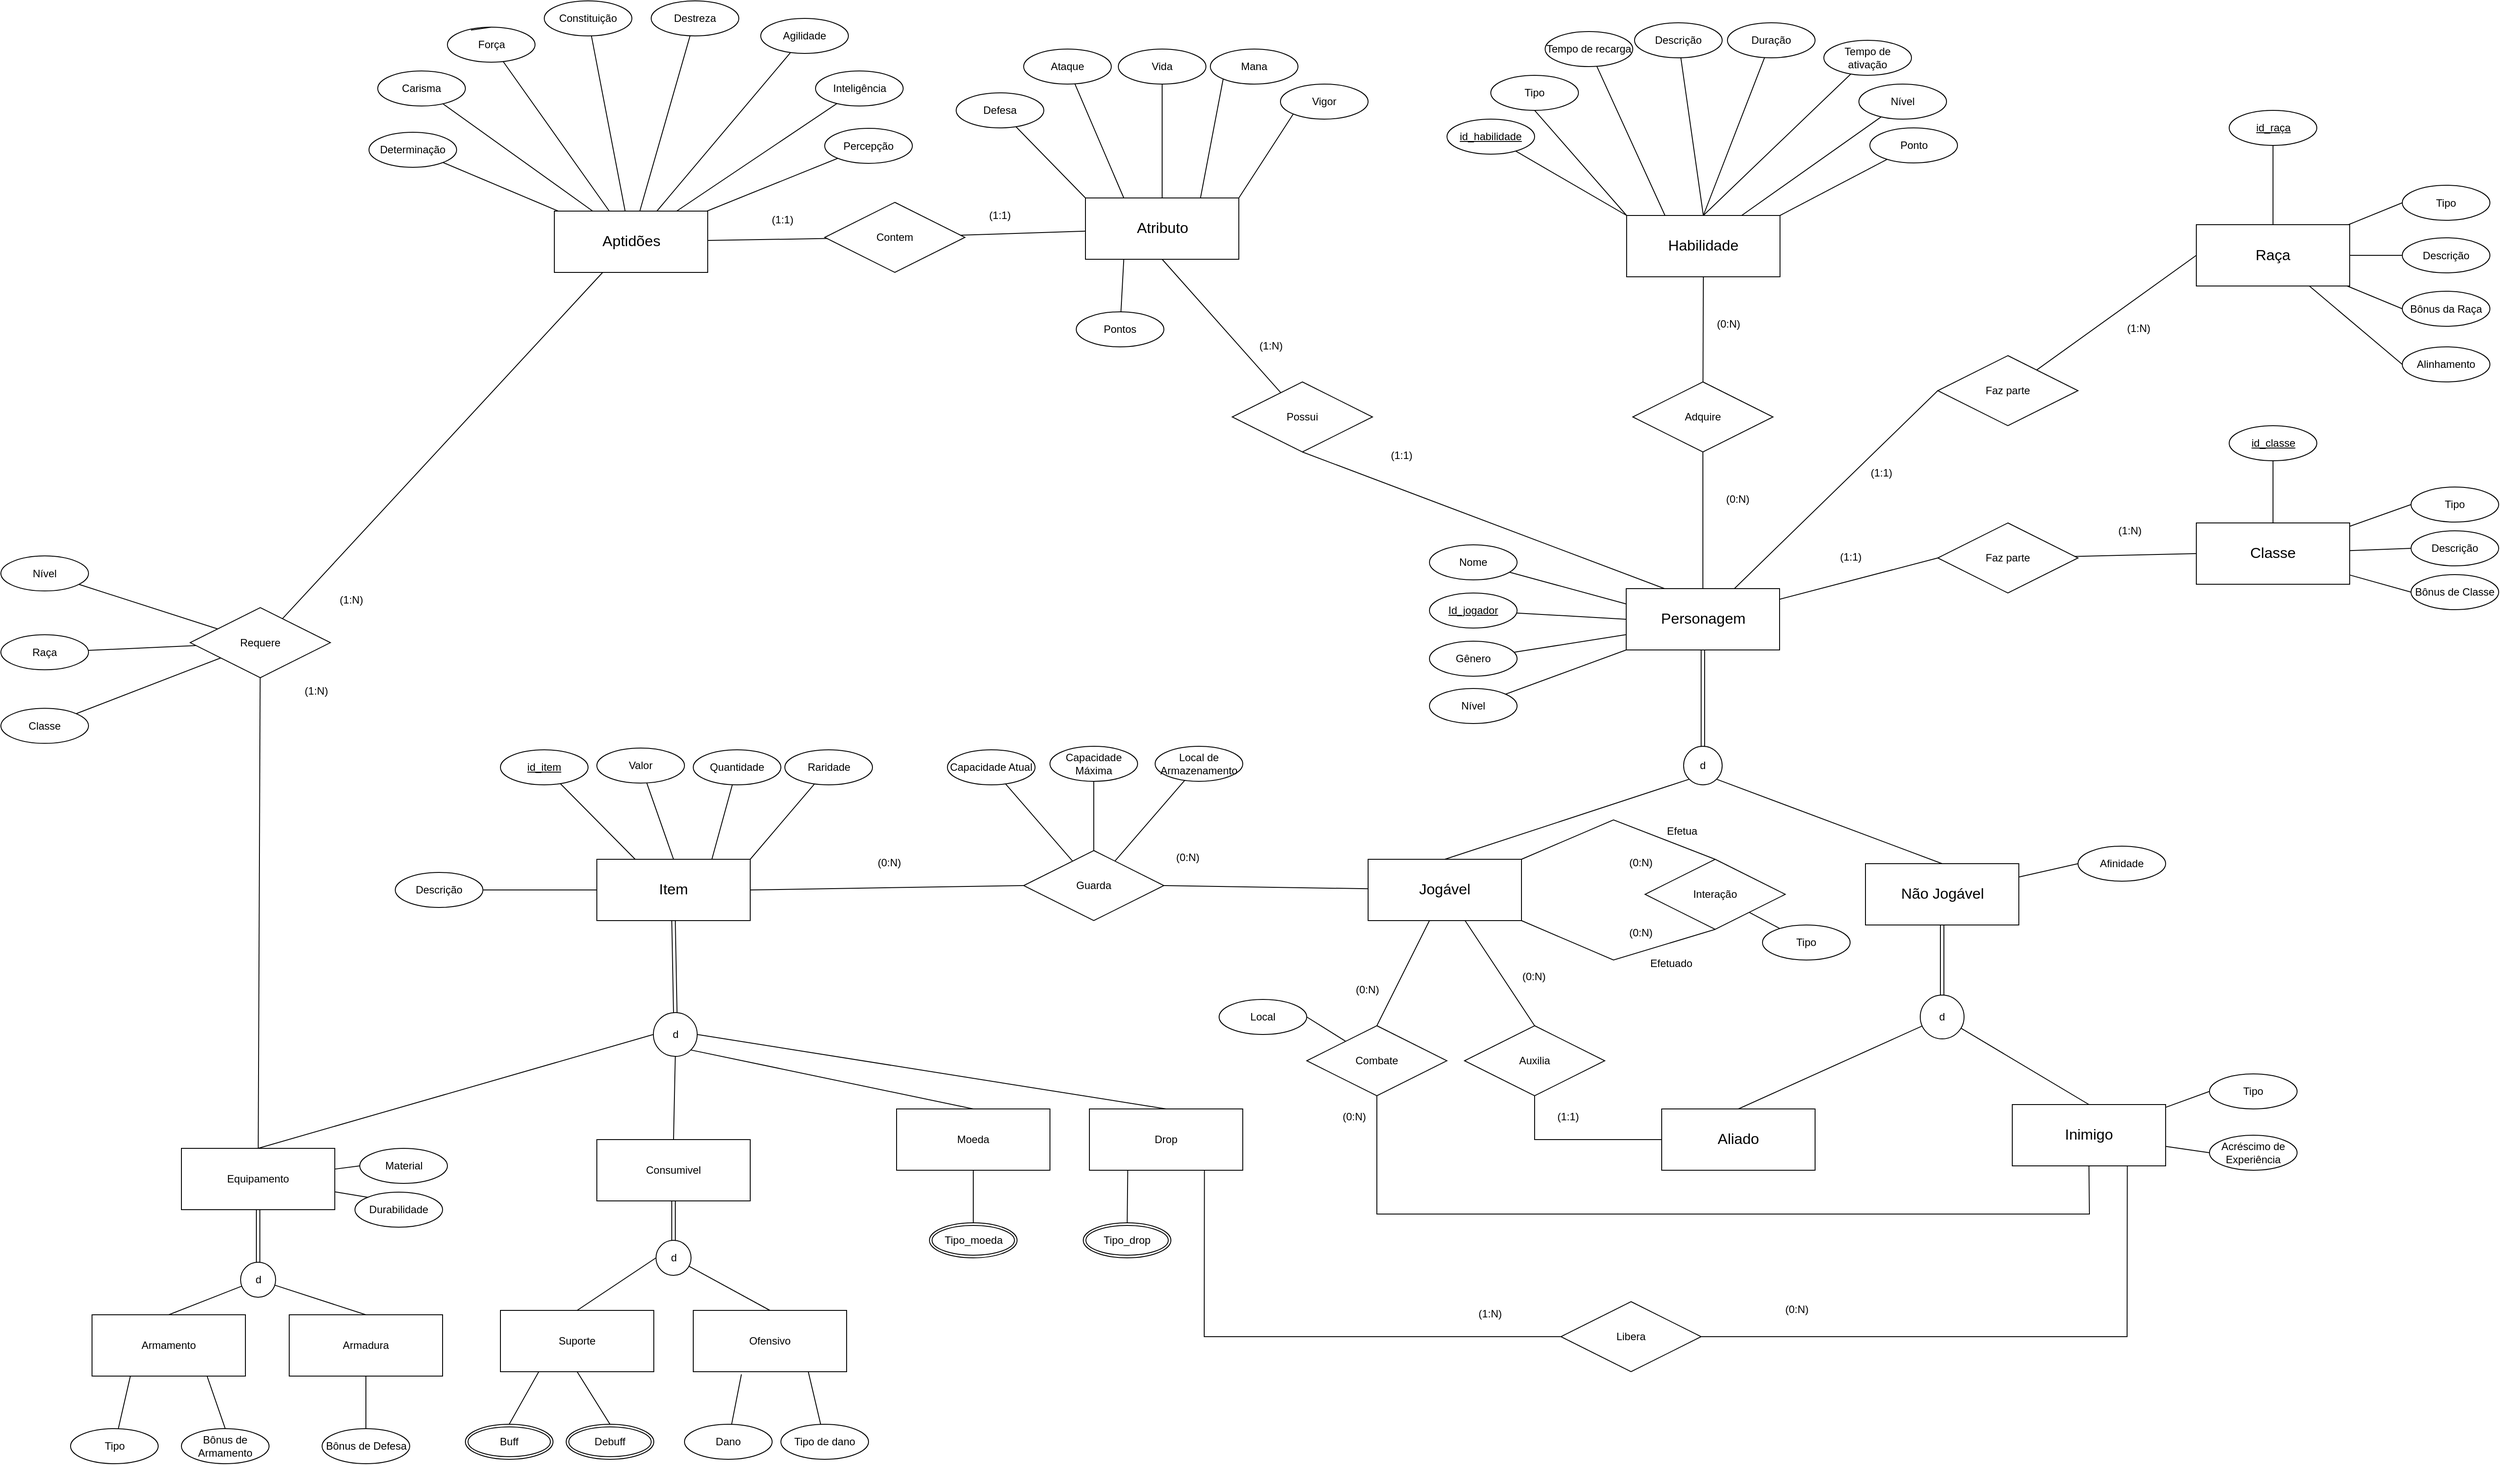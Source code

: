 <mxfile version="14.5.7" type="google"><diagram id="tmsXc1VsLftQK-S9QspB" name="Page-1"><mxGraphModel dx="4883" dy="2707" grid="1" gridSize="10" guides="1" tooltips="1" connect="1" arrows="1" fold="1" page="1" pageScale="1" pageWidth="850" pageHeight="1100" background="none" math="0" shadow="0"><root><mxCell id="0"/><mxCell id="1" parent="0"/><mxCell id="UfMLqXG449x0Nd_zkVN_-4" style="rounded=0;orthogonalLoop=1;jettySize=auto;html=1;entryX=0.5;entryY=0;entryDx=0;entryDy=0;exitX=1;exitY=1;exitDx=0;exitDy=0;endArrow=none;endFill=0;" parent="1" source="UfMLqXG449x0Nd_zkVN_-6" target="UfMLqXG449x0Nd_zkVN_-3" edge="1"><mxGeometry relative="1" as="geometry"/></mxCell><mxCell id="UfMLqXG449x0Nd_zkVN_-5" style="edgeStyle=none;rounded=0;orthogonalLoop=1;jettySize=auto;html=1;entryX=0.5;entryY=0;entryDx=0;entryDy=0;endArrow=none;endFill=0;exitX=0;exitY=1;exitDx=0;exitDy=0;" parent="1" source="UfMLqXG449x0Nd_zkVN_-6" target="UfMLqXG449x0Nd_zkVN_-2" edge="1"><mxGeometry relative="1" as="geometry"/></mxCell><mxCell id="UfMLqXG449x0Nd_zkVN_-10" style="edgeStyle=none;rounded=0;orthogonalLoop=1;jettySize=auto;html=1;entryX=0.5;entryY=1;entryDx=0;entryDy=0;endArrow=none;endFill=0;exitX=0.5;exitY=0;exitDx=0;exitDy=0;" parent="1" source="UfMLqXG449x0Nd_zkVN_-1" target="UfMLqXG449x0Nd_zkVN_-8" edge="1"><mxGeometry relative="1" as="geometry"/></mxCell><mxCell id="UfMLqXG449x0Nd_zkVN_-135" style="edgeStyle=none;rounded=0;orthogonalLoop=1;jettySize=auto;html=1;entryX=0;entryY=0.5;entryDx=0;entryDy=0;endArrow=none;endFill=0;" parent="1" source="UfMLqXG449x0Nd_zkVN_-1" target="UfMLqXG449x0Nd_zkVN_-134" edge="1"><mxGeometry relative="1" as="geometry"/></mxCell><mxCell id="UfMLqXG449x0Nd_zkVN_-152" style="edgeStyle=none;rounded=0;orthogonalLoop=1;jettySize=auto;html=1;entryX=0;entryY=0.5;entryDx=0;entryDy=0;endArrow=none;endFill=0;" parent="1" source="UfMLqXG449x0Nd_zkVN_-1" target="UfMLqXG449x0Nd_zkVN_-151" edge="1"><mxGeometry relative="1" as="geometry"/></mxCell><mxCell id="UfMLqXG449x0Nd_zkVN_-1" value="&lt;font style=&quot;font-size: 17px&quot;&gt;Personagem&lt;/font&gt;" style="whiteSpace=wrap;html=1;align=center;" parent="1" vertex="1"><mxGeometry x="1264.5" y="-189" width="175" height="70" as="geometry"/></mxCell><mxCell id="-CK3nTckYs2CJpSgTwMg-112" style="edgeStyle=none;rounded=0;orthogonalLoop=1;jettySize=auto;html=1;entryX=0;entryY=0.5;entryDx=0;entryDy=0;endArrow=none;endFill=0;" parent="1" source="UfMLqXG449x0Nd_zkVN_-3" target="-CK3nTckYs2CJpSgTwMg-111" edge="1"><mxGeometry relative="1" as="geometry"/></mxCell><mxCell id="UfMLqXG449x0Nd_zkVN_-3" value="&lt;font style=&quot;font-size: 17px&quot;&gt;Não Jogável&lt;/font&gt;" style="whiteSpace=wrap;html=1;align=center;" parent="1" vertex="1"><mxGeometry x="1537.5" y="125" width="175" height="70" as="geometry"/></mxCell><mxCell id="UfMLqXG449x0Nd_zkVN_-7" style="edgeStyle=none;rounded=0;orthogonalLoop=1;jettySize=auto;html=1;entryX=0.5;entryY=1;entryDx=0;entryDy=0;endArrow=none;endFill=0;shape=link;" parent="1" source="UfMLqXG449x0Nd_zkVN_-6" target="UfMLqXG449x0Nd_zkVN_-1" edge="1"><mxGeometry relative="1" as="geometry"/></mxCell><mxCell id="UfMLqXG449x0Nd_zkVN_-6" value="d" style="ellipse;whiteSpace=wrap;html=1;align=center;" parent="1" vertex="1"><mxGeometry x="1330" y="-9" width="44" height="44" as="geometry"/></mxCell><mxCell id="UfMLqXG449x0Nd_zkVN_-11" style="edgeStyle=none;rounded=0;orthogonalLoop=1;jettySize=auto;html=1;entryX=0.5;entryY=1;entryDx=0;entryDy=0;endArrow=none;endFill=0;" parent="1" source="UfMLqXG449x0Nd_zkVN_-8" target="UfMLqXG449x0Nd_zkVN_-9" edge="1"><mxGeometry relative="1" as="geometry"/></mxCell><mxCell id="UfMLqXG449x0Nd_zkVN_-8" value="Adquire" style="shape=rhombus;perimeter=rhombusPerimeter;whiteSpace=wrap;html=1;align=center;" parent="1" vertex="1"><mxGeometry x="1272" y="-425" width="160" height="80" as="geometry"/></mxCell><mxCell id="UfMLqXG449x0Nd_zkVN_-9" value="&lt;font style=&quot;font-size: 17px&quot;&gt;Habilidade&lt;/font&gt;" style="whiteSpace=wrap;html=1;align=center;" parent="1" vertex="1"><mxGeometry x="1265" y="-615" width="175" height="70" as="geometry"/></mxCell><mxCell id="UfMLqXG449x0Nd_zkVN_-12" style="edgeStyle=none;rounded=0;orthogonalLoop=1;jettySize=auto;html=1;entryX=0.5;entryY=1;entryDx=0;entryDy=0;endArrow=none;endFill=0;exitX=0.25;exitY=0;exitDx=0;exitDy=0;" parent="1" source="UfMLqXG449x0Nd_zkVN_-1" target="UfMLqXG449x0Nd_zkVN_-14" edge="1"><mxGeometry relative="1" as="geometry"><mxPoint x="870.003" y="-255" as="sourcePoint"/></mxGeometry></mxCell><mxCell id="UfMLqXG449x0Nd_zkVN_-13" style="edgeStyle=none;rounded=0;orthogonalLoop=1;jettySize=auto;html=1;entryX=0.5;entryY=1;entryDx=0;entryDy=0;endArrow=none;endFill=0;" parent="1" source="UfMLqXG449x0Nd_zkVN_-14" target="UfMLqXG449x0Nd_zkVN_-15" edge="1"><mxGeometry relative="1" as="geometry"/></mxCell><mxCell id="UfMLqXG449x0Nd_zkVN_-14" value="Possui" style="shape=rhombus;perimeter=rhombusPerimeter;whiteSpace=wrap;html=1;align=center;" parent="1" vertex="1"><mxGeometry x="815" y="-425" width="160" height="80" as="geometry"/></mxCell><mxCell id="UfMLqXG449x0Nd_zkVN_-201" style="edgeStyle=none;rounded=0;orthogonalLoop=1;jettySize=auto;html=1;entryX=0.5;entryY=1;entryDx=0;entryDy=0;endArrow=none;endFill=0;" parent="1" source="UfMLqXG449x0Nd_zkVN_-15" target="UfMLqXG449x0Nd_zkVN_-198" edge="1"><mxGeometry relative="1" as="geometry"/></mxCell><mxCell id="UfMLqXG449x0Nd_zkVN_-202" style="edgeStyle=none;rounded=0;orthogonalLoop=1;jettySize=auto;html=1;entryX=0;entryY=1;entryDx=0;entryDy=0;endArrow=none;endFill=0;exitX=0.75;exitY=0;exitDx=0;exitDy=0;" parent="1" source="UfMLqXG449x0Nd_zkVN_-15" target="UfMLqXG449x0Nd_zkVN_-199" edge="1"><mxGeometry relative="1" as="geometry"/></mxCell><mxCell id="UfMLqXG449x0Nd_zkVN_-203" style="edgeStyle=none;rounded=0;orthogonalLoop=1;jettySize=auto;html=1;entryX=0;entryY=1;entryDx=0;entryDy=0;endArrow=none;endFill=0;exitX=1;exitY=0;exitDx=0;exitDy=0;" parent="1" source="UfMLqXG449x0Nd_zkVN_-15" target="UfMLqXG449x0Nd_zkVN_-200" edge="1"><mxGeometry relative="1" as="geometry"/></mxCell><mxCell id="UfMLqXG449x0Nd_zkVN_-15" value="&lt;font style=&quot;font-size: 17px&quot;&gt;Atributo&lt;/font&gt;" style="whiteSpace=wrap;html=1;align=center;" parent="1" vertex="1"><mxGeometry x="647.5" y="-635" width="175" height="70" as="geometry"/></mxCell><mxCell id="UfMLqXG449x0Nd_zkVN_-16" style="edgeStyle=none;rounded=0;orthogonalLoop=1;jettySize=auto;html=1;entryX=1;entryY=0.5;entryDx=0;entryDy=0;endArrow=none;endFill=0;" parent="1" source="UfMLqXG449x0Nd_zkVN_-2" target="UfMLqXG449x0Nd_zkVN_-18" edge="1"><mxGeometry relative="1" as="geometry"><mxPoint x="1095" y="160" as="sourcePoint"/></mxGeometry></mxCell><mxCell id="UfMLqXG449x0Nd_zkVN_-17" style="edgeStyle=none;rounded=0;orthogonalLoop=1;jettySize=auto;html=1;entryX=1;entryY=0.5;entryDx=0;entryDy=0;endArrow=none;endFill=0;exitX=0;exitY=0.5;exitDx=0;exitDy=0;" parent="1" source="UfMLqXG449x0Nd_zkVN_-18" target="UfMLqXG449x0Nd_zkVN_-19" edge="1"><mxGeometry relative="1" as="geometry"><mxPoint x="732" y="145" as="sourcePoint"/></mxGeometry></mxCell><mxCell id="-CK3nTckYs2CJpSgTwMg-92" style="edgeStyle=none;rounded=0;orthogonalLoop=1;jettySize=auto;html=1;entryX=0.5;entryY=1;entryDx=0;entryDy=0;endArrow=none;endFill=0;" parent="1" source="UfMLqXG449x0Nd_zkVN_-18" target="-CK3nTckYs2CJpSgTwMg-91" edge="1"><mxGeometry relative="1" as="geometry"/></mxCell><mxCell id="UfMLqXG449x0Nd_zkVN_-18" value="Guarda" style="shape=rhombus;perimeter=rhombusPerimeter;whiteSpace=wrap;html=1;align=center;" parent="1" vertex="1"><mxGeometry x="577" y="110" width="160" height="80" as="geometry"/></mxCell><mxCell id="UfMLqXG449x0Nd_zkVN_-68" style="edgeStyle=none;shape=link;rounded=0;orthogonalLoop=1;jettySize=auto;html=1;entryX=0.5;entryY=0;entryDx=0;entryDy=0;endArrow=none;endFill=0;exitX=0.5;exitY=1;exitDx=0;exitDy=0;" parent="1" source="UfMLqXG449x0Nd_zkVN_-19" target="UfMLqXG449x0Nd_zkVN_-65" edge="1"><mxGeometry relative="1" as="geometry"><mxPoint x="210" y="215" as="sourcePoint"/></mxGeometry></mxCell><mxCell id="UfMLqXG449x0Nd_zkVN_-19" value="&lt;font style=&quot;font-size: 17px&quot;&gt;Item&lt;/font&gt;" style="whiteSpace=wrap;html=1;align=center;" parent="1" vertex="1"><mxGeometry x="90.0" y="120" width="175" height="70" as="geometry"/></mxCell><mxCell id="UfMLqXG449x0Nd_zkVN_-95" style="edgeStyle=none;rounded=0;orthogonalLoop=1;jettySize=auto;html=1;entryX=0;entryY=0.5;entryDx=0;entryDy=0;endArrow=none;endFill=0;" parent="1" source="UfMLqXG449x0Nd_zkVN_-20" target="-CK3nTckYs2CJpSgTwMg-181" edge="1"><mxGeometry relative="1" as="geometry"><mxPoint x="1930" y="380" as="targetPoint"/></mxGeometry></mxCell><mxCell id="UfMLqXG449x0Nd_zkVN_-205" style="edgeStyle=none;rounded=0;orthogonalLoop=1;jettySize=auto;html=1;entryX=1;entryY=0.5;entryDx=0;entryDy=0;endArrow=none;endFill=0;exitX=0.75;exitY=1;exitDx=0;exitDy=0;" parent="1" source="UfMLqXG449x0Nd_zkVN_-20" target="UfMLqXG449x0Nd_zkVN_-204" edge="1"><mxGeometry relative="1" as="geometry"><Array as="points"><mxPoint x="1836" y="665"/></Array></mxGeometry></mxCell><mxCell id="-CK3nTckYs2CJpSgTwMg-173" style="edgeStyle=none;rounded=0;orthogonalLoop=1;jettySize=auto;html=1;entryX=0;entryY=0.5;entryDx=0;entryDy=0;endArrow=none;endFill=0;" parent="1" source="UfMLqXG449x0Nd_zkVN_-20" target="-CK3nTckYs2CJpSgTwMg-172" edge="1"><mxGeometry relative="1" as="geometry"/></mxCell><mxCell id="UfMLqXG449x0Nd_zkVN_-20" value="&lt;font style=&quot;font-size: 17px&quot;&gt;Inimigo&lt;/font&gt;" style="whiteSpace=wrap;html=1;align=center;" parent="1" vertex="1"><mxGeometry x="1705" y="400" width="175" height="70" as="geometry"/></mxCell><mxCell id="UfMLqXG449x0Nd_zkVN_-21" value="&lt;font style=&quot;font-size: 17px&quot;&gt;Aliado&lt;/font&gt;" style="whiteSpace=wrap;html=1;align=center;" parent="1" vertex="1"><mxGeometry x="1305" y="405" width="175" height="70" as="geometry"/></mxCell><mxCell id="UfMLqXG449x0Nd_zkVN_-24" style="edgeStyle=none;rounded=0;orthogonalLoop=1;jettySize=auto;html=1;entryX=0.5;entryY=1;entryDx=0;entryDy=0;endArrow=none;endFill=0;shape=link;" parent="1" source="UfMLqXG449x0Nd_zkVN_-22" target="UfMLqXG449x0Nd_zkVN_-3" edge="1"><mxGeometry relative="1" as="geometry"/></mxCell><mxCell id="UfMLqXG449x0Nd_zkVN_-25" style="edgeStyle=none;rounded=0;orthogonalLoop=1;jettySize=auto;html=1;entryX=0.5;entryY=0;entryDx=0;entryDy=0;endArrow=none;endFill=0;" parent="1" source="UfMLqXG449x0Nd_zkVN_-22" target="UfMLqXG449x0Nd_zkVN_-21" edge="1"><mxGeometry relative="1" as="geometry"/></mxCell><mxCell id="UfMLqXG449x0Nd_zkVN_-26" style="edgeStyle=none;rounded=0;orthogonalLoop=1;jettySize=auto;html=1;entryX=0.5;entryY=0;entryDx=0;entryDy=0;endArrow=none;endFill=0;" parent="1" source="UfMLqXG449x0Nd_zkVN_-22" target="UfMLqXG449x0Nd_zkVN_-20" edge="1"><mxGeometry relative="1" as="geometry"/></mxCell><mxCell id="UfMLqXG449x0Nd_zkVN_-22" value="d" style="ellipse;whiteSpace=wrap;html=1;align=center;" parent="1" vertex="1"><mxGeometry x="1600" y="275" width="50" height="50" as="geometry"/></mxCell><mxCell id="UfMLqXG449x0Nd_zkVN_-30" value="Consumivel" style="whiteSpace=wrap;html=1;align=center;" parent="1" vertex="1"><mxGeometry x="90" y="440" width="175" height="70" as="geometry"/></mxCell><mxCell id="UfMLqXG449x0Nd_zkVN_-31" value="Moeda" style="whiteSpace=wrap;html=1;align=center;" parent="1" vertex="1"><mxGeometry x="432" y="405" width="175" height="70" as="geometry"/></mxCell><mxCell id="-CK3nTckYs2CJpSgTwMg-12" style="edgeStyle=none;rounded=0;orthogonalLoop=1;jettySize=auto;html=1;entryX=0.25;entryY=1;entryDx=0;entryDy=0;endArrow=none;endFill=0;exitX=0.5;exitY=0;exitDx=0;exitDy=0;" parent="1" source="-CK3nTckYs2CJpSgTwMg-15" target="-CK3nTckYs2CJpSgTwMg-5" edge="1"><mxGeometry relative="1" as="geometry"><mxPoint x="-100.0" y="670" as="sourcePoint"/></mxGeometry></mxCell><mxCell id="UfMLqXG449x0Nd_zkVN_-41" value="Material" style="ellipse;whiteSpace=wrap;html=1;align=center;" parent="1" vertex="1"><mxGeometry x="-180.5" y="450" width="100" height="40" as="geometry"/></mxCell><mxCell id="UfMLqXG449x0Nd_zkVN_-42" value="Bônus de Defesa" style="ellipse;whiteSpace=wrap;html=1;align=center;" parent="1" vertex="1"><mxGeometry x="-223.5" y="770" width="100" height="40" as="geometry"/></mxCell><mxCell id="UfMLqXG449x0Nd_zkVN_-43" value="Durabilidade" style="ellipse;whiteSpace=wrap;html=1;align=center;" parent="1" vertex="1"><mxGeometry x="-186" y="500" width="100" height="40" as="geometry"/></mxCell><mxCell id="UfMLqXG449x0Nd_zkVN_-44" style="edgeStyle=none;rounded=0;orthogonalLoop=1;jettySize=auto;html=1;entryX=0.5;entryY=0;entryDx=0;entryDy=0;endArrow=none;endFill=0;shape=link;" parent="1" source="UfMLqXG449x0Nd_zkVN_-47" target="UfMLqXG449x0Nd_zkVN_-50" edge="1"><mxGeometry relative="1" as="geometry"/></mxCell><mxCell id="UfMLqXG449x0Nd_zkVN_-45" style="edgeStyle=none;rounded=0;orthogonalLoop=1;jettySize=auto;html=1;endArrow=none;endFill=0;entryX=0;entryY=0.5;entryDx=0;entryDy=0;" parent="1" source="UfMLqXG449x0Nd_zkVN_-47" target="UfMLqXG449x0Nd_zkVN_-41" edge="1"><mxGeometry relative="1" as="geometry"><mxPoint x="-186" y="460" as="targetPoint"/></mxGeometry></mxCell><mxCell id="UfMLqXG449x0Nd_zkVN_-46" style="edgeStyle=none;rounded=0;orthogonalLoop=1;jettySize=auto;html=1;entryX=0;entryY=0;entryDx=0;entryDy=0;endArrow=none;endFill=0;" parent="1" source="UfMLqXG449x0Nd_zkVN_-47" target="UfMLqXG449x0Nd_zkVN_-43" edge="1"><mxGeometry relative="1" as="geometry"/></mxCell><mxCell id="UfMLqXG449x0Nd_zkVN_-47" value="Equipamento" style="whiteSpace=wrap;html=1;align=center;" parent="1" vertex="1"><mxGeometry x="-384" y="450" width="175" height="70" as="geometry"/></mxCell><mxCell id="UfMLqXG449x0Nd_zkVN_-48" style="edgeStyle=none;rounded=0;orthogonalLoop=1;jettySize=auto;html=1;entryX=0.5;entryY=0;entryDx=0;entryDy=0;endArrow=none;endFill=0;" parent="1" source="UfMLqXG449x0Nd_zkVN_-50" target="UfMLqXG449x0Nd_zkVN_-52" edge="1"><mxGeometry relative="1" as="geometry"/></mxCell><mxCell id="UfMLqXG449x0Nd_zkVN_-49" style="edgeStyle=none;rounded=0;orthogonalLoop=1;jettySize=auto;html=1;entryX=0.5;entryY=0;entryDx=0;entryDy=0;endArrow=none;endFill=0;entryPerimeter=0;" parent="1" source="UfMLqXG449x0Nd_zkVN_-50" target="UfMLqXG449x0Nd_zkVN_-54" edge="1"><mxGeometry relative="1" as="geometry"/></mxCell><mxCell id="UfMLqXG449x0Nd_zkVN_-50" value="d" style="ellipse;whiteSpace=wrap;html=1;align=center;" parent="1" vertex="1"><mxGeometry x="-316.5" y="580" width="40" height="40" as="geometry"/></mxCell><mxCell id="UfMLqXG449x0Nd_zkVN_-51" style="edgeStyle=none;rounded=0;orthogonalLoop=1;jettySize=auto;html=1;entryX=0.5;entryY=0;entryDx=0;entryDy=0;endArrow=none;endFill=0;exitX=0.75;exitY=1;exitDx=0;exitDy=0;" parent="1" source="UfMLqXG449x0Nd_zkVN_-52" target="-CK3nTckYs2CJpSgTwMg-30" edge="1"><mxGeometry relative="1" as="geometry"><mxPoint x="-334" y="770" as="targetPoint"/></mxGeometry></mxCell><mxCell id="UfMLqXG449x0Nd_zkVN_-52" value="Armamento" style="whiteSpace=wrap;html=1;align=center;" parent="1" vertex="1"><mxGeometry x="-486" y="640" width="175" height="70" as="geometry"/></mxCell><mxCell id="UfMLqXG449x0Nd_zkVN_-53" style="edgeStyle=none;rounded=0;orthogonalLoop=1;jettySize=auto;html=1;endArrow=none;endFill=0;entryX=0.5;entryY=0;entryDx=0;entryDy=0;" parent="1" source="UfMLqXG449x0Nd_zkVN_-54" target="UfMLqXG449x0Nd_zkVN_-42" edge="1"><mxGeometry relative="1" as="geometry"/></mxCell><mxCell id="UfMLqXG449x0Nd_zkVN_-54" value="Armadura" style="whiteSpace=wrap;html=1;align=center;" parent="1" vertex="1"><mxGeometry x="-261" y="640" width="175" height="70" as="geometry"/></mxCell><mxCell id="UfMLqXG449x0Nd_zkVN_-55" value="Drop" style="whiteSpace=wrap;html=1;align=center;" parent="1" vertex="1"><mxGeometry x="652" y="405" width="175" height="70" as="geometry"/></mxCell><mxCell id="UfMLqXG449x0Nd_zkVN_-56" value="" style="edgeStyle=none;rounded=0;orthogonalLoop=1;jettySize=auto;html=1;endArrow=none;endFill=0;entryX=0.5;entryY=1;entryDx=0;entryDy=0;" parent="1" source="UfMLqXG449x0Nd_zkVN_-57" target="UfMLqXG449x0Nd_zkVN_-31" edge="1"><mxGeometry relative="1" as="geometry"/></mxCell><mxCell id="UfMLqXG449x0Nd_zkVN_-57" value="Tipo_moeda" style="ellipse;shape=doubleEllipse;margin=3;whiteSpace=wrap;html=1;align=center;strokeWidth=1;" parent="1" vertex="1"><mxGeometry x="469.5" y="535" width="100" height="40" as="geometry"/></mxCell><mxCell id="UfMLqXG449x0Nd_zkVN_-58" value="" style="edgeStyle=none;rounded=0;orthogonalLoop=1;jettySize=auto;html=1;endArrow=none;endFill=0;entryX=0.25;entryY=1;entryDx=0;entryDy=0;" parent="1" source="UfMLqXG449x0Nd_zkVN_-59" target="UfMLqXG449x0Nd_zkVN_-55" edge="1"><mxGeometry relative="1" as="geometry"><mxPoint x="612" y="485" as="targetPoint"/></mxGeometry></mxCell><mxCell id="UfMLqXG449x0Nd_zkVN_-59" value="Tipo_drop" style="ellipse;shape=doubleEllipse;margin=3;whiteSpace=wrap;html=1;align=center;strokeWidth=1;" parent="1" vertex="1"><mxGeometry x="645" y="535" width="100" height="40" as="geometry"/></mxCell><mxCell id="UfMLqXG449x0Nd_zkVN_-60" style="edgeStyle=none;rounded=0;orthogonalLoop=1;jettySize=auto;html=1;entryX=0.25;entryY=1;entryDx=0;entryDy=0;endArrow=none;endFill=0;" parent="1" source="UfMLqXG449x0Nd_zkVN_-61" target="UfMLqXG449x0Nd_zkVN_-52" edge="1"><mxGeometry relative="1" as="geometry"/></mxCell><mxCell id="UfMLqXG449x0Nd_zkVN_-61" value="Tipo" style="ellipse;whiteSpace=wrap;html=1;align=center;strokeWidth=1;" parent="1" vertex="1"><mxGeometry x="-510.5" y="770" width="100" height="40" as="geometry"/></mxCell><mxCell id="UfMLqXG449x0Nd_zkVN_-62" style="edgeStyle=none;rounded=0;orthogonalLoop=1;jettySize=auto;html=1;entryX=0.5;entryY=0;entryDx=0;entryDy=0;endArrow=none;endFill=0;exitX=0.5;exitY=1;exitDx=0;exitDy=0;" parent="1" source="UfMLqXG449x0Nd_zkVN_-65" target="UfMLqXG449x0Nd_zkVN_-30" edge="1"><mxGeometry relative="1" as="geometry"><mxPoint x="185.359" y="312.764" as="sourcePoint"/><mxPoint x="22" y="421.67" as="targetPoint"/></mxGeometry></mxCell><mxCell id="UfMLqXG449x0Nd_zkVN_-63" style="edgeStyle=none;rounded=0;orthogonalLoop=1;jettySize=auto;html=1;entryX=0.5;entryY=0;entryDx=0;entryDy=0;endArrow=none;endFill=0;exitX=0;exitY=0.5;exitDx=0;exitDy=0;" parent="1" source="UfMLqXG449x0Nd_zkVN_-65" target="UfMLqXG449x0Nd_zkVN_-47" edge="1"><mxGeometry relative="1" as="geometry"><mxPoint x="191.923" y="318.946" as="sourcePoint"/><mxPoint x="202" y="421.67" as="targetPoint"/></mxGeometry></mxCell><mxCell id="UfMLqXG449x0Nd_zkVN_-64" style="edgeStyle=none;rounded=0;orthogonalLoop=1;jettySize=auto;html=1;entryX=0.5;entryY=0;entryDx=0;entryDy=0;endArrow=none;endFill=0;exitX=1;exitY=1;exitDx=0;exitDy=0;" parent="1" source="UfMLqXG449x0Nd_zkVN_-65" target="UfMLqXG449x0Nd_zkVN_-31" edge="1"><mxGeometry relative="1" as="geometry"><mxPoint x="220.159" y="310.051" as="sourcePoint"/><mxPoint x="442" y="421.67" as="targetPoint"/></mxGeometry></mxCell><mxCell id="UfMLqXG449x0Nd_zkVN_-65" value="d" style="ellipse;whiteSpace=wrap;html=1;align=center;" parent="1" vertex="1"><mxGeometry x="154.5" y="295" width="50" height="50" as="geometry"/></mxCell><mxCell id="UfMLqXG449x0Nd_zkVN_-67" style="edgeStyle=none;rounded=0;orthogonalLoop=1;jettySize=auto;html=1;entryX=1;entryY=0.5;entryDx=0;entryDy=0;endArrow=none;endFill=0;exitX=0.5;exitY=0;exitDx=0;exitDy=0;" parent="1" source="UfMLqXG449x0Nd_zkVN_-55" target="UfMLqXG449x0Nd_zkVN_-65" edge="1"><mxGeometry relative="1" as="geometry"><mxPoint x="522" y="421.67" as="sourcePoint"/></mxGeometry></mxCell><mxCell id="UfMLqXG449x0Nd_zkVN_-81" style="edgeStyle=none;rounded=0;orthogonalLoop=1;jettySize=auto;html=1;entryX=0.5;entryY=0;entryDx=0;entryDy=0;endArrow=none;endFill=0;" parent="1" source="UfMLqXG449x0Nd_zkVN_-2" target="UfMLqXG449x0Nd_zkVN_-78" edge="1"><mxGeometry relative="1" as="geometry"/></mxCell><mxCell id="UfMLqXG449x0Nd_zkVN_-84" style="edgeStyle=none;rounded=0;orthogonalLoop=1;jettySize=auto;html=1;entryX=0.5;entryY=0;entryDx=0;entryDy=0;endArrow=none;endFill=0;" parent="1" source="UfMLqXG449x0Nd_zkVN_-2" target="UfMLqXG449x0Nd_zkVN_-83" edge="1"><mxGeometry relative="1" as="geometry"/></mxCell><mxCell id="UfMLqXG449x0Nd_zkVN_-2" value="&lt;font style=&quot;font-size: 17px&quot;&gt;Jogável&lt;/font&gt;" style="whiteSpace=wrap;html=1;align=center;" parent="1" vertex="1"><mxGeometry x="970" y="120" width="175" height="70" as="geometry"/></mxCell><mxCell id="UfMLqXG449x0Nd_zkVN_-82" style="edgeStyle=none;rounded=0;orthogonalLoop=1;jettySize=auto;html=1;entryX=0;entryY=0.5;entryDx=0;entryDy=0;endArrow=none;endFill=0;exitX=0.5;exitY=1;exitDx=0;exitDy=0;" parent="1" source="UfMLqXG449x0Nd_zkVN_-78" target="UfMLqXG449x0Nd_zkVN_-21" edge="1"><mxGeometry relative="1" as="geometry"><Array as="points"><mxPoint x="1160" y="440"/></Array></mxGeometry></mxCell><mxCell id="UfMLqXG449x0Nd_zkVN_-78" value="Auxilia" style="shape=rhombus;perimeter=rhombusPerimeter;whiteSpace=wrap;html=1;align=center;" parent="1" vertex="1"><mxGeometry x="1080" y="310" width="160" height="80" as="geometry"/></mxCell><mxCell id="UfMLqXG449x0Nd_zkVN_-85" style="edgeStyle=none;rounded=0;orthogonalLoop=1;jettySize=auto;html=1;entryX=0.5;entryY=1;entryDx=0;entryDy=0;endArrow=none;endFill=0;exitX=0.5;exitY=1;exitDx=0;exitDy=0;" parent="1" source="UfMLqXG449x0Nd_zkVN_-83" target="UfMLqXG449x0Nd_zkVN_-20" edge="1"><mxGeometry relative="1" as="geometry"><Array as="points"><mxPoint x="980" y="525"/><mxPoint x="1793" y="525"/></Array></mxGeometry></mxCell><mxCell id="-CK3nTckYs2CJpSgTwMg-170" style="edgeStyle=none;rounded=0;orthogonalLoop=1;jettySize=auto;html=1;entryX=1;entryY=0.5;entryDx=0;entryDy=0;endArrow=none;endFill=0;" parent="1" source="UfMLqXG449x0Nd_zkVN_-83" target="-CK3nTckYs2CJpSgTwMg-167" edge="1"><mxGeometry relative="1" as="geometry"/></mxCell><mxCell id="UfMLqXG449x0Nd_zkVN_-83" value="Combate" style="shape=rhombus;perimeter=rhombusPerimeter;whiteSpace=wrap;html=1;align=center;" parent="1" vertex="1"><mxGeometry x="900" y="310" width="160" height="80" as="geometry"/></mxCell><mxCell id="9kv2LusUSg2hMt4kc4yr-7" style="edgeStyle=none;rounded=0;orthogonalLoop=1;jettySize=auto;html=1;endArrow=none;endFill=0;" parent="1" source="UfMLqXG449x0Nd_zkVN_-98" target="9kv2LusUSg2hMt4kc4yr-1" edge="1"><mxGeometry relative="1" as="geometry"/></mxCell><mxCell id="UfMLqXG449x0Nd_zkVN_-98" value="Força" style="ellipse;whiteSpace=wrap;html=1;align=center;strokeWidth=1;" parent="1" vertex="1"><mxGeometry x="-80.5" y="-830" width="100" height="40" as="geometry"/></mxCell><mxCell id="9kv2LusUSg2hMt4kc4yr-8" style="edgeStyle=none;rounded=0;orthogonalLoop=1;jettySize=auto;html=1;endArrow=none;endFill=0;" parent="1" source="UfMLqXG449x0Nd_zkVN_-99" target="9kv2LusUSg2hMt4kc4yr-1" edge="1"><mxGeometry relative="1" as="geometry"/></mxCell><mxCell id="UfMLqXG449x0Nd_zkVN_-99" value="Constituição" style="ellipse;whiteSpace=wrap;html=1;align=center;strokeWidth=1;" parent="1" vertex="1"><mxGeometry x="30" y="-860" width="100" height="40" as="geometry"/></mxCell><mxCell id="9kv2LusUSg2hMt4kc4yr-9" style="edgeStyle=none;rounded=0;orthogonalLoop=1;jettySize=auto;html=1;endArrow=none;endFill=0;" parent="1" source="UfMLqXG449x0Nd_zkVN_-100" target="9kv2LusUSg2hMt4kc4yr-1" edge="1"><mxGeometry relative="1" as="geometry"/></mxCell><mxCell id="UfMLqXG449x0Nd_zkVN_-100" value="Destreza" style="ellipse;whiteSpace=wrap;html=1;align=center;strokeWidth=1;" parent="1" vertex="1"><mxGeometry x="152" y="-860" width="100" height="40" as="geometry"/></mxCell><mxCell id="9kv2LusUSg2hMt4kc4yr-10" style="edgeStyle=none;rounded=0;orthogonalLoop=1;jettySize=auto;html=1;endArrow=none;endFill=0;" parent="1" source="UfMLqXG449x0Nd_zkVN_-101" target="9kv2LusUSg2hMt4kc4yr-1" edge="1"><mxGeometry relative="1" as="geometry"/></mxCell><mxCell id="UfMLqXG449x0Nd_zkVN_-101" value="Agilidade" style="ellipse;whiteSpace=wrap;html=1;align=center;strokeWidth=1;" parent="1" vertex="1"><mxGeometry x="277" y="-840" width="100" height="40" as="geometry"/></mxCell><mxCell id="9kv2LusUSg2hMt4kc4yr-12" style="edgeStyle=none;rounded=0;orthogonalLoop=1;jettySize=auto;html=1;endArrow=none;endFill=0;" parent="1" source="UfMLqXG449x0Nd_zkVN_-102" target="9kv2LusUSg2hMt4kc4yr-1" edge="1"><mxGeometry relative="1" as="geometry"/></mxCell><mxCell id="UfMLqXG449x0Nd_zkVN_-102" value="Inteligência" style="ellipse;whiteSpace=wrap;html=1;align=center;strokeWidth=1;" parent="1" vertex="1"><mxGeometry x="339.5" y="-780" width="100" height="40" as="geometry"/></mxCell><mxCell id="9kv2LusUSg2hMt4kc4yr-13" style="edgeStyle=none;rounded=0;orthogonalLoop=1;jettySize=auto;html=1;endArrow=none;endFill=0;" parent="1" source="UfMLqXG449x0Nd_zkVN_-103" target="9kv2LusUSg2hMt4kc4yr-1" edge="1"><mxGeometry relative="1" as="geometry"/></mxCell><mxCell id="UfMLqXG449x0Nd_zkVN_-103" value="Percepção" style="ellipse;whiteSpace=wrap;html=1;align=center;strokeWidth=1;" parent="1" vertex="1"><mxGeometry x="350" y="-714.5" width="100" height="40" as="geometry"/></mxCell><mxCell id="9kv2LusUSg2hMt4kc4yr-6" style="edgeStyle=none;rounded=0;orthogonalLoop=1;jettySize=auto;html=1;entryX=0.25;entryY=0;entryDx=0;entryDy=0;endArrow=none;endFill=0;" parent="1" source="UfMLqXG449x0Nd_zkVN_-104" target="9kv2LusUSg2hMt4kc4yr-1" edge="1"><mxGeometry relative="1" as="geometry"/></mxCell><mxCell id="UfMLqXG449x0Nd_zkVN_-104" value="Carisma" style="ellipse;whiteSpace=wrap;html=1;align=center;strokeWidth=1;" parent="1" vertex="1"><mxGeometry x="-160" y="-780" width="100" height="40" as="geometry"/></mxCell><mxCell id="9kv2LusUSg2hMt4kc4yr-4" style="rounded=0;orthogonalLoop=1;jettySize=auto;html=1;endArrow=none;endFill=0;" parent="1" source="UfMLqXG449x0Nd_zkVN_-105" target="9kv2LusUSg2hMt4kc4yr-1" edge="1"><mxGeometry relative="1" as="geometry"/></mxCell><mxCell id="UfMLqXG449x0Nd_zkVN_-105" value="Determinação" style="ellipse;whiteSpace=wrap;html=1;align=center;strokeWidth=1;" parent="1" vertex="1"><mxGeometry x="-170" y="-710" width="100" height="40" as="geometry"/></mxCell><mxCell id="UfMLqXG449x0Nd_zkVN_-114" style="edgeStyle=none;rounded=0;orthogonalLoop=1;jettySize=auto;html=1;entryX=0;entryY=0;entryDx=0;entryDy=0;endArrow=none;endFill=0;" parent="1" source="UfMLqXG449x0Nd_zkVN_-115" target="UfMLqXG449x0Nd_zkVN_-9" edge="1"><mxGeometry relative="1" as="geometry"><mxPoint x="1617.5" y="-805.0" as="targetPoint"/></mxGeometry></mxCell><mxCell id="UfMLqXG449x0Nd_zkVN_-115" value="id_habilidade" style="ellipse;whiteSpace=wrap;html=1;align=center;fontStyle=4" parent="1" vertex="1"><mxGeometry x="1060" y="-725" width="100" height="40" as="geometry"/></mxCell><mxCell id="UfMLqXG449x0Nd_zkVN_-116" style="edgeStyle=none;rounded=0;orthogonalLoop=1;jettySize=auto;html=1;entryX=0;entryY=0;entryDx=0;entryDy=0;endArrow=none;endFill=0;exitX=0.5;exitY=1;exitDx=0;exitDy=0;" parent="1" source="UfMLqXG449x0Nd_zkVN_-117" target="UfMLqXG449x0Nd_zkVN_-9" edge="1"><mxGeometry relative="1" as="geometry"><mxPoint x="1642.5" y="-805.0" as="targetPoint"/></mxGeometry></mxCell><mxCell id="UfMLqXG449x0Nd_zkVN_-117" value="Tipo" style="ellipse;whiteSpace=wrap;html=1;align=center;" parent="1" vertex="1"><mxGeometry x="1110" y="-775" width="100" height="40" as="geometry"/></mxCell><mxCell id="UfMLqXG449x0Nd_zkVN_-118" style="edgeStyle=none;rounded=0;orthogonalLoop=1;jettySize=auto;html=1;endArrow=none;endFill=0;entryX=0.25;entryY=0;entryDx=0;entryDy=0;" parent="1" source="UfMLqXG449x0Nd_zkVN_-119" target="UfMLqXG449x0Nd_zkVN_-9" edge="1"><mxGeometry relative="1" as="geometry"><mxPoint x="1550" y="-575" as="targetPoint"/></mxGeometry></mxCell><mxCell id="UfMLqXG449x0Nd_zkVN_-119" value="Tempo de recarga" style="ellipse;whiteSpace=wrap;html=1;align=center;strokeWidth=1;" parent="1" vertex="1"><mxGeometry x="1172" y="-825" width="100" height="40" as="geometry"/></mxCell><mxCell id="UfMLqXG449x0Nd_zkVN_-120" style="edgeStyle=none;rounded=0;orthogonalLoop=1;jettySize=auto;html=1;entryX=0.5;entryY=0;entryDx=0;entryDy=0;endArrow=none;endFill=0;" parent="1" source="UfMLqXG449x0Nd_zkVN_-121" target="UfMLqXG449x0Nd_zkVN_-9" edge="1"><mxGeometry relative="1" as="geometry"><mxPoint x="1667.5" y="-805.0" as="targetPoint"/></mxGeometry></mxCell><mxCell id="UfMLqXG449x0Nd_zkVN_-121" value="Descrição" style="ellipse;whiteSpace=wrap;html=1;align=center;strokeWidth=1;" parent="1" vertex="1"><mxGeometry x="1274" y="-835" width="100" height="40" as="geometry"/></mxCell><mxCell id="UfMLqXG449x0Nd_zkVN_-123" style="edgeStyle=none;rounded=0;orthogonalLoop=1;jettySize=auto;html=1;entryX=0.5;entryY=0;entryDx=0;entryDy=0;endArrow=none;endFill=0;" parent="1" source="UfMLqXG449x0Nd_zkVN_-122" target="UfMLqXG449x0Nd_zkVN_-9" edge="1"><mxGeometry relative="1" as="geometry"/></mxCell><mxCell id="UfMLqXG449x0Nd_zkVN_-122" value="Duração" style="ellipse;whiteSpace=wrap;html=1;align=center;strokeWidth=1;" parent="1" vertex="1"><mxGeometry x="1380" y="-835" width="100" height="40" as="geometry"/></mxCell><mxCell id="UfMLqXG449x0Nd_zkVN_-125" style="edgeStyle=none;rounded=0;orthogonalLoop=1;jettySize=auto;html=1;entryX=0.5;entryY=0;entryDx=0;entryDy=0;endArrow=none;endFill=0;" parent="1" source="UfMLqXG449x0Nd_zkVN_-124" target="UfMLqXG449x0Nd_zkVN_-9" edge="1"><mxGeometry relative="1" as="geometry"/></mxCell><mxCell id="UfMLqXG449x0Nd_zkVN_-124" value="Tempo de ativação" style="ellipse;whiteSpace=wrap;html=1;align=center;strokeWidth=1;" parent="1" vertex="1"><mxGeometry x="1490" y="-815" width="100" height="40" as="geometry"/></mxCell><mxCell id="UfMLqXG449x0Nd_zkVN_-128" style="edgeStyle=none;rounded=0;orthogonalLoop=1;jettySize=auto;html=1;entryX=0;entryY=0.25;entryDx=0;entryDy=0;endArrow=none;endFill=0;" parent="1" source="UfMLqXG449x0Nd_zkVN_-126" target="UfMLqXG449x0Nd_zkVN_-1" edge="1"><mxGeometry relative="1" as="geometry"/></mxCell><mxCell id="UfMLqXG449x0Nd_zkVN_-126" value="Nome" style="ellipse;whiteSpace=wrap;html=1;align=center;" parent="1" vertex="1"><mxGeometry x="1040" y="-239" width="100" height="40" as="geometry"/></mxCell><mxCell id="UfMLqXG449x0Nd_zkVN_-129" style="edgeStyle=none;rounded=0;orthogonalLoop=1;jettySize=auto;html=1;entryX=0;entryY=0.5;entryDx=0;entryDy=0;endArrow=none;endFill=0;" parent="1" source="UfMLqXG449x0Nd_zkVN_-127" target="UfMLqXG449x0Nd_zkVN_-1" edge="1"><mxGeometry relative="1" as="geometry"/></mxCell><mxCell id="UfMLqXG449x0Nd_zkVN_-127" value="&lt;u&gt;Id_jogador&lt;/u&gt;" style="ellipse;whiteSpace=wrap;html=1;align=center;strokeWidth=1;" parent="1" vertex="1"><mxGeometry x="1040" y="-184" width="100" height="40" as="geometry"/></mxCell><mxCell id="UfMLqXG449x0Nd_zkVN_-171" style="edgeStyle=none;rounded=0;orthogonalLoop=1;jettySize=auto;html=1;entryX=0;entryY=0.5;entryDx=0;entryDy=0;endArrow=none;endFill=0;" parent="1" source="UfMLqXG449x0Nd_zkVN_-132" target="UfMLqXG449x0Nd_zkVN_-167" edge="1"><mxGeometry relative="1" as="geometry"/></mxCell><mxCell id="UfMLqXG449x0Nd_zkVN_-172" style="edgeStyle=none;rounded=0;orthogonalLoop=1;jettySize=auto;html=1;entryX=0;entryY=0.5;entryDx=0;entryDy=0;endArrow=none;endFill=0;" parent="1" source="UfMLqXG449x0Nd_zkVN_-132" target="UfMLqXG449x0Nd_zkVN_-169" edge="1"><mxGeometry relative="1" as="geometry"/></mxCell><mxCell id="UfMLqXG449x0Nd_zkVN_-173" style="edgeStyle=none;rounded=0;orthogonalLoop=1;jettySize=auto;html=1;entryX=0;entryY=0.5;entryDx=0;entryDy=0;endArrow=none;endFill=0;" parent="1" source="UfMLqXG449x0Nd_zkVN_-132" target="UfMLqXG449x0Nd_zkVN_-170" edge="1"><mxGeometry relative="1" as="geometry"/></mxCell><mxCell id="UfMLqXG449x0Nd_zkVN_-187" style="edgeStyle=none;rounded=0;orthogonalLoop=1;jettySize=auto;html=1;entryX=0;entryY=0.5;entryDx=0;entryDy=0;endArrow=none;endFill=0;" parent="1" source="UfMLqXG449x0Nd_zkVN_-132" target="UfMLqXG449x0Nd_zkVN_-186" edge="1"><mxGeometry relative="1" as="geometry"/></mxCell><mxCell id="-CK3nTckYs2CJpSgTwMg-106" style="edgeStyle=none;rounded=0;orthogonalLoop=1;jettySize=auto;html=1;entryX=0.5;entryY=1;entryDx=0;entryDy=0;endArrow=none;endFill=0;" parent="1" source="UfMLqXG449x0Nd_zkVN_-132" target="-CK3nTckYs2CJpSgTwMg-104" edge="1"><mxGeometry relative="1" as="geometry"/></mxCell><mxCell id="UfMLqXG449x0Nd_zkVN_-132" value="&lt;font style=&quot;font-size: 17px&quot;&gt;Raça&lt;/font&gt;" style="whiteSpace=wrap;html=1;align=center;" parent="1" vertex="1"><mxGeometry x="1915" y="-604.5" width="175" height="70" as="geometry"/></mxCell><mxCell id="UfMLqXG449x0Nd_zkVN_-136" style="edgeStyle=none;rounded=0;orthogonalLoop=1;jettySize=auto;html=1;entryX=0;entryY=0.5;entryDx=0;entryDy=0;endArrow=none;endFill=0;" parent="1" source="UfMLqXG449x0Nd_zkVN_-134" target="UfMLqXG449x0Nd_zkVN_-132" edge="1"><mxGeometry relative="1" as="geometry"/></mxCell><mxCell id="UfMLqXG449x0Nd_zkVN_-134" value="Faz parte" style="shape=rhombus;perimeter=rhombusPerimeter;whiteSpace=wrap;html=1;align=center;" parent="1" vertex="1"><mxGeometry x="1620" y="-455" width="160" height="80" as="geometry"/></mxCell><mxCell id="UfMLqXG449x0Nd_zkVN_-166" style="edgeStyle=none;rounded=0;orthogonalLoop=1;jettySize=auto;html=1;entryX=0;entryY=0.5;entryDx=0;entryDy=0;endArrow=none;endFill=0;" parent="1" source="UfMLqXG449x0Nd_zkVN_-151" target="UfMLqXG449x0Nd_zkVN_-154" edge="1"><mxGeometry relative="1" as="geometry"/></mxCell><mxCell id="UfMLqXG449x0Nd_zkVN_-151" value="Faz parte" style="shape=rhombus;perimeter=rhombusPerimeter;whiteSpace=wrap;html=1;align=center;" parent="1" vertex="1"><mxGeometry x="1620" y="-264" width="160" height="80" as="geometry"/></mxCell><mxCell id="UfMLqXG449x0Nd_zkVN_-177" style="edgeStyle=none;rounded=0;orthogonalLoop=1;jettySize=auto;html=1;entryX=0;entryY=0.5;entryDx=0;entryDy=0;endArrow=none;endFill=0;" parent="1" source="UfMLqXG449x0Nd_zkVN_-154" target="UfMLqXG449x0Nd_zkVN_-174" edge="1"><mxGeometry relative="1" as="geometry"/></mxCell><mxCell id="UfMLqXG449x0Nd_zkVN_-178" style="edgeStyle=none;rounded=0;orthogonalLoop=1;jettySize=auto;html=1;entryX=0;entryY=0.5;entryDx=0;entryDy=0;endArrow=none;endFill=0;" parent="1" source="UfMLqXG449x0Nd_zkVN_-154" target="UfMLqXG449x0Nd_zkVN_-175" edge="1"><mxGeometry relative="1" as="geometry"/></mxCell><mxCell id="UfMLqXG449x0Nd_zkVN_-179" style="edgeStyle=none;rounded=0;orthogonalLoop=1;jettySize=auto;html=1;entryX=0;entryY=0.5;entryDx=0;entryDy=0;endArrow=none;endFill=0;" parent="1" source="UfMLqXG449x0Nd_zkVN_-154" target="UfMLqXG449x0Nd_zkVN_-176" edge="1"><mxGeometry relative="1" as="geometry"/></mxCell><mxCell id="-CK3nTckYs2CJpSgTwMg-108" style="edgeStyle=none;rounded=0;orthogonalLoop=1;jettySize=auto;html=1;entryX=0.5;entryY=1;entryDx=0;entryDy=0;endArrow=none;endFill=0;" parent="1" source="UfMLqXG449x0Nd_zkVN_-154" target="-CK3nTckYs2CJpSgTwMg-107" edge="1"><mxGeometry relative="1" as="geometry"/></mxCell><mxCell id="UfMLqXG449x0Nd_zkVN_-154" value="&lt;font style=&quot;font-size: 17px&quot;&gt;Classe&lt;/font&gt;" style="whiteSpace=wrap;html=1;align=center;" parent="1" vertex="1"><mxGeometry x="1915" y="-264" width="175" height="70" as="geometry"/></mxCell><mxCell id="UfMLqXG449x0Nd_zkVN_-167" value="Tipo" style="ellipse;whiteSpace=wrap;html=1;align=center;strokeWidth=1;" parent="1" vertex="1"><mxGeometry x="2150" y="-649.5" width="100" height="40" as="geometry"/></mxCell><mxCell id="UfMLqXG449x0Nd_zkVN_-169" value="Descrição" style="ellipse;whiteSpace=wrap;html=1;align=center;strokeWidth=1;" parent="1" vertex="1"><mxGeometry x="2150" y="-589.5" width="100" height="40" as="geometry"/></mxCell><mxCell id="UfMLqXG449x0Nd_zkVN_-170" value="Bônus da Raça" style="ellipse;whiteSpace=wrap;html=1;align=center;strokeWidth=1;" parent="1" vertex="1"><mxGeometry x="2150" y="-528.5" width="100" height="40" as="geometry"/></mxCell><mxCell id="UfMLqXG449x0Nd_zkVN_-174" value="Tipo" style="ellipse;whiteSpace=wrap;html=1;align=center;strokeWidth=1;" parent="1" vertex="1"><mxGeometry x="2160" y="-305" width="100" height="40" as="geometry"/></mxCell><mxCell id="UfMLqXG449x0Nd_zkVN_-175" value="Descrição" style="ellipse;whiteSpace=wrap;html=1;align=center;strokeWidth=1;" parent="1" vertex="1"><mxGeometry x="2160" y="-255" width="100" height="40" as="geometry"/></mxCell><mxCell id="UfMLqXG449x0Nd_zkVN_-176" value="Bônus de Classe" style="ellipse;whiteSpace=wrap;html=1;align=center;strokeWidth=1;" parent="1" vertex="1"><mxGeometry x="2160" y="-205" width="100" height="40" as="geometry"/></mxCell><mxCell id="UfMLqXG449x0Nd_zkVN_-185" style="edgeStyle=none;rounded=0;orthogonalLoop=1;jettySize=auto;html=1;entryX=0;entryY=0.75;entryDx=0;entryDy=0;endArrow=none;endFill=0;" parent="1" source="UfMLqXG449x0Nd_zkVN_-184" target="UfMLqXG449x0Nd_zkVN_-1" edge="1"><mxGeometry relative="1" as="geometry"/></mxCell><mxCell id="UfMLqXG449x0Nd_zkVN_-184" value="Gênero" style="ellipse;whiteSpace=wrap;html=1;align=center;" parent="1" vertex="1"><mxGeometry x="1040" y="-129" width="100" height="40" as="geometry"/></mxCell><mxCell id="UfMLqXG449x0Nd_zkVN_-186" value="Alinhamento" style="ellipse;whiteSpace=wrap;html=1;align=center;strokeWidth=1;" parent="1" vertex="1"><mxGeometry x="2150" y="-465" width="100" height="40" as="geometry"/></mxCell><mxCell id="UfMLqXG449x0Nd_zkVN_-189" style="edgeStyle=none;rounded=0;orthogonalLoop=1;jettySize=auto;html=1;entryX=0;entryY=1;entryDx=0;entryDy=0;endArrow=none;endFill=0;" parent="1" source="UfMLqXG449x0Nd_zkVN_-188" target="UfMLqXG449x0Nd_zkVN_-1" edge="1"><mxGeometry relative="1" as="geometry"/></mxCell><mxCell id="UfMLqXG449x0Nd_zkVN_-188" value="Nível" style="ellipse;whiteSpace=wrap;html=1;align=center;" parent="1" vertex="1"><mxGeometry x="1040" y="-75" width="100" height="40" as="geometry"/></mxCell><mxCell id="UfMLqXG449x0Nd_zkVN_-191" style="edgeStyle=none;rounded=0;orthogonalLoop=1;jettySize=auto;html=1;entryX=0.25;entryY=1;entryDx=0;entryDy=0;endArrow=none;endFill=0;" parent="1" source="UfMLqXG449x0Nd_zkVN_-190" target="UfMLqXG449x0Nd_zkVN_-15" edge="1"><mxGeometry relative="1" as="geometry"/></mxCell><mxCell id="UfMLqXG449x0Nd_zkVN_-190" value="Pontos" style="ellipse;whiteSpace=wrap;html=1;align=center;strokeWidth=1;" parent="1" vertex="1"><mxGeometry x="637" y="-505" width="100" height="40" as="geometry"/></mxCell><mxCell id="UfMLqXG449x0Nd_zkVN_-193" style="edgeStyle=none;rounded=0;orthogonalLoop=1;jettySize=auto;html=1;entryX=0.75;entryY=0;entryDx=0;entryDy=0;endArrow=none;endFill=0;" parent="1" source="UfMLqXG449x0Nd_zkVN_-192" target="UfMLqXG449x0Nd_zkVN_-9" edge="1"><mxGeometry relative="1" as="geometry"/></mxCell><mxCell id="UfMLqXG449x0Nd_zkVN_-192" value="Nível" style="ellipse;whiteSpace=wrap;html=1;align=center;strokeWidth=1;" parent="1" vertex="1"><mxGeometry x="1530" y="-765" width="100" height="40" as="geometry"/></mxCell><mxCell id="UfMLqXG449x0Nd_zkVN_-195" style="edgeStyle=none;rounded=0;orthogonalLoop=1;jettySize=auto;html=1;entryX=1;entryY=0;entryDx=0;entryDy=0;endArrow=none;endFill=0;" parent="1" source="UfMLqXG449x0Nd_zkVN_-194" target="UfMLqXG449x0Nd_zkVN_-9" edge="1"><mxGeometry relative="1" as="geometry"/></mxCell><mxCell id="UfMLqXG449x0Nd_zkVN_-194" value="Ponto" style="ellipse;whiteSpace=wrap;html=1;align=center;strokeWidth=1;" parent="1" vertex="1"><mxGeometry x="1542.5" y="-715" width="100" height="40" as="geometry"/></mxCell><mxCell id="UfMLqXG449x0Nd_zkVN_-198" value="Vida" style="ellipse;whiteSpace=wrap;html=1;align=center;strokeWidth=1;" parent="1" vertex="1"><mxGeometry x="685" y="-805" width="100" height="40" as="geometry"/></mxCell><mxCell id="UfMLqXG449x0Nd_zkVN_-199" value="Mana" style="ellipse;whiteSpace=wrap;html=1;align=center;strokeWidth=1;" parent="1" vertex="1"><mxGeometry x="790" y="-805" width="100" height="40" as="geometry"/></mxCell><mxCell id="UfMLqXG449x0Nd_zkVN_-200" value="Vigor" style="ellipse;whiteSpace=wrap;html=1;align=center;strokeWidth=1;" parent="1" vertex="1"><mxGeometry x="870" y="-765" width="100" height="40" as="geometry"/></mxCell><mxCell id="UfMLqXG449x0Nd_zkVN_-206" style="edgeStyle=none;rounded=0;orthogonalLoop=1;jettySize=auto;html=1;entryX=0.75;entryY=1;entryDx=0;entryDy=0;endArrow=none;endFill=0;" parent="1" source="UfMLqXG449x0Nd_zkVN_-204" target="UfMLqXG449x0Nd_zkVN_-55" edge="1"><mxGeometry relative="1" as="geometry"><Array as="points"><mxPoint x="783" y="665"/></Array></mxGeometry></mxCell><mxCell id="UfMLqXG449x0Nd_zkVN_-204" value="Libera" style="shape=rhombus;perimeter=rhombusPerimeter;whiteSpace=wrap;html=1;align=center;" parent="1" vertex="1"><mxGeometry x="1190" y="625" width="160" height="80" as="geometry"/></mxCell><mxCell id="-CK3nTckYs2CJpSgTwMg-1" style="edgeStyle=orthogonalEdgeStyle;rounded=0;orthogonalLoop=1;jettySize=auto;html=1;exitX=0.5;exitY=1;exitDx=0;exitDy=0;" parent="1" source="UfMLqXG449x0Nd_zkVN_-199" target="UfMLqXG449x0Nd_zkVN_-199" edge="1"><mxGeometry relative="1" as="geometry"/></mxCell><mxCell id="-CK3nTckYs2CJpSgTwMg-14" style="edgeStyle=none;rounded=0;orthogonalLoop=1;jettySize=auto;html=1;entryX=0.5;entryY=0;entryDx=0;entryDy=0;endArrow=none;endFill=0;exitX=0.5;exitY=1;exitDx=0;exitDy=0;" parent="1" source="-CK3nTckYs2CJpSgTwMg-5" target="-CK3nTckYs2CJpSgTwMg-16" edge="1"><mxGeometry relative="1" as="geometry"><mxPoint x="40" y="755" as="targetPoint"/></mxGeometry></mxCell><mxCell id="-CK3nTckYs2CJpSgTwMg-5" value="Suporte" style="whiteSpace=wrap;html=1;align=center;" parent="1" vertex="1"><mxGeometry x="-20" y="635" width="175" height="70" as="geometry"/></mxCell><mxCell id="-CK3nTckYs2CJpSgTwMg-7" style="edgeStyle=none;rounded=0;orthogonalLoop=1;jettySize=auto;html=1;entryX=0.5;entryY=1;entryDx=0;entryDy=0;endArrow=none;endFill=0;shape=link;" parent="1" source="-CK3nTckYs2CJpSgTwMg-6" target="UfMLqXG449x0Nd_zkVN_-30" edge="1"><mxGeometry relative="1" as="geometry"/></mxCell><mxCell id="-CK3nTckYs2CJpSgTwMg-8" style="edgeStyle=none;rounded=0;orthogonalLoop=1;jettySize=auto;html=1;entryX=0.5;entryY=0;entryDx=0;entryDy=0;endArrow=none;endFill=0;exitX=0;exitY=0.5;exitDx=0;exitDy=0;" parent="1" source="-CK3nTckYs2CJpSgTwMg-6" target="-CK3nTckYs2CJpSgTwMg-5" edge="1"><mxGeometry relative="1" as="geometry"><mxPoint x="151.441" y="582.453" as="sourcePoint"/></mxGeometry></mxCell><mxCell id="-CK3nTckYs2CJpSgTwMg-10" style="edgeStyle=none;rounded=0;orthogonalLoop=1;jettySize=auto;html=1;entryX=0.5;entryY=0;entryDx=0;entryDy=0;endArrow=none;endFill=0;" parent="1" source="-CK3nTckYs2CJpSgTwMg-6" target="-CK3nTckYs2CJpSgTwMg-9" edge="1"><mxGeometry relative="1" as="geometry"/></mxCell><mxCell id="-CK3nTckYs2CJpSgTwMg-6" value="d" style="ellipse;whiteSpace=wrap;html=1;align=center;" parent="1" vertex="1"><mxGeometry x="157.5" y="555" width="40" height="40" as="geometry"/></mxCell><mxCell id="-CK3nTckYs2CJpSgTwMg-9" value="Ofensivo" style="whiteSpace=wrap;html=1;align=center;" parent="1" vertex="1"><mxGeometry x="200" y="635" width="175" height="70" as="geometry"/></mxCell><mxCell id="-CK3nTckYs2CJpSgTwMg-15" value="Buff" style="ellipse;shape=doubleEllipse;margin=3;whiteSpace=wrap;html=1;align=center;" parent="1" vertex="1"><mxGeometry x="-60" y="765" width="100" height="40" as="geometry"/></mxCell><mxCell id="-CK3nTckYs2CJpSgTwMg-16" value="Debuff" style="ellipse;shape=doubleEllipse;margin=3;whiteSpace=wrap;html=1;align=center;" parent="1" vertex="1"><mxGeometry x="55" y="765" width="100" height="40" as="geometry"/></mxCell><mxCell id="-CK3nTckYs2CJpSgTwMg-20" style="edgeStyle=none;rounded=0;orthogonalLoop=1;jettySize=auto;html=1;entryX=0;entryY=0.5;entryDx=0;entryDy=0;endArrow=none;endFill=0;" parent="1" source="-CK3nTckYs2CJpSgTwMg-19" target="UfMLqXG449x0Nd_zkVN_-19" edge="1"><mxGeometry relative="1" as="geometry"/></mxCell><mxCell id="-CK3nTckYs2CJpSgTwMg-19" value="Descrição" style="ellipse;whiteSpace=wrap;html=1;align=center;strokeWidth=1;" parent="1" vertex="1"><mxGeometry x="-140" y="135" width="100" height="40" as="geometry"/></mxCell><mxCell id="-CK3nTckYs2CJpSgTwMg-22" style="edgeStyle=none;rounded=0;orthogonalLoop=1;jettySize=auto;html=1;entryX=0.314;entryY=1.043;entryDx=0;entryDy=0;endArrow=none;endFill=0;entryPerimeter=0;" parent="1" source="-CK3nTckYs2CJpSgTwMg-21" target="-CK3nTckYs2CJpSgTwMg-9" edge="1"><mxGeometry relative="1" as="geometry"/></mxCell><mxCell id="-CK3nTckYs2CJpSgTwMg-21" value="Dano" style="ellipse;whiteSpace=wrap;html=1;align=center;strokeWidth=1;" parent="1" vertex="1"><mxGeometry x="190" y="765" width="100" height="40" as="geometry"/></mxCell><mxCell id="-CK3nTckYs2CJpSgTwMg-24" style="edgeStyle=none;rounded=0;orthogonalLoop=1;jettySize=auto;html=1;entryX=0.75;entryY=1;entryDx=0;entryDy=0;endArrow=none;endFill=0;" parent="1" source="-CK3nTckYs2CJpSgTwMg-23" target="-CK3nTckYs2CJpSgTwMg-9" edge="1"><mxGeometry relative="1" as="geometry"/></mxCell><mxCell id="-CK3nTckYs2CJpSgTwMg-23" value="Tipo de dano" style="ellipse;whiteSpace=wrap;html=1;align=center;" parent="1" vertex="1"><mxGeometry x="300" y="765" width="100" height="40" as="geometry"/></mxCell><mxCell id="-CK3nTckYs2CJpSgTwMg-27" style="edgeStyle=none;rounded=0;orthogonalLoop=1;jettySize=auto;html=1;endArrow=none;endFill=0;entryX=0.25;entryY=0;entryDx=0;entryDy=0;" parent="1" source="-CK3nTckYs2CJpSgTwMg-25" target="UfMLqXG449x0Nd_zkVN_-15" edge="1"><mxGeometry relative="1" as="geometry"><mxPoint x="620" y="-535" as="targetPoint"/></mxGeometry></mxCell><mxCell id="-CK3nTckYs2CJpSgTwMg-25" value="Ataque" style="ellipse;whiteSpace=wrap;html=1;align=center;strokeWidth=1;" parent="1" vertex="1"><mxGeometry x="577" y="-805" width="100" height="40" as="geometry"/></mxCell><mxCell id="-CK3nTckYs2CJpSgTwMg-28" style="edgeStyle=none;rounded=0;orthogonalLoop=1;jettySize=auto;html=1;entryX=0;entryY=0;entryDx=0;entryDy=0;endArrow=none;endFill=0;" parent="1" source="-CK3nTckYs2CJpSgTwMg-26" target="UfMLqXG449x0Nd_zkVN_-15" edge="1"><mxGeometry relative="1" as="geometry"/></mxCell><mxCell id="-CK3nTckYs2CJpSgTwMg-26" value="Defesa" style="ellipse;whiteSpace=wrap;html=1;align=center;strokeWidth=1;" parent="1" vertex="1"><mxGeometry x="500" y="-755" width="100" height="40" as="geometry"/></mxCell><mxCell id="-CK3nTckYs2CJpSgTwMg-30" value="Bônus de Armamento" style="ellipse;whiteSpace=wrap;html=1;align=center;" parent="1" vertex="1"><mxGeometry x="-384" y="770" width="100" height="40" as="geometry"/></mxCell><mxCell id="9kv2LusUSg2hMt4kc4yr-27" style="edgeStyle=none;rounded=0;orthogonalLoop=1;jettySize=auto;html=1;endArrow=none;endFill=0;" parent="1" source="-CK3nTckYs2CJpSgTwMg-34" target="9kv2LusUSg2hMt4kc4yr-21" edge="1"><mxGeometry relative="1" as="geometry"/></mxCell><mxCell id="-CK3nTckYs2CJpSgTwMg-34" value="Nível" style="ellipse;whiteSpace=wrap;html=1;align=center;" parent="1" vertex="1"><mxGeometry x="-590" y="-226.33" width="100" height="40" as="geometry"/></mxCell><mxCell id="9kv2LusUSg2hMt4kc4yr-28" style="edgeStyle=none;rounded=0;orthogonalLoop=1;jettySize=auto;html=1;endArrow=none;endFill=0;" parent="1" source="-CK3nTckYs2CJpSgTwMg-35" target="9kv2LusUSg2hMt4kc4yr-21" edge="1"><mxGeometry relative="1" as="geometry"/></mxCell><mxCell id="-CK3nTckYs2CJpSgTwMg-35" value="Raça" style="ellipse;whiteSpace=wrap;html=1;align=center;" parent="1" vertex="1"><mxGeometry x="-590" y="-136.33" width="100" height="40" as="geometry"/></mxCell><mxCell id="-CK3nTckYs2CJpSgTwMg-40" style="edgeStyle=none;rounded=0;orthogonalLoop=1;jettySize=auto;html=1;exitX=0.5;exitY=0;exitDx=0;exitDy=0;endArrow=none;endFill=0;" parent="1" source="-CK3nTckYs2CJpSgTwMg-34" target="-CK3nTckYs2CJpSgTwMg-34" edge="1"><mxGeometry relative="1" as="geometry"/></mxCell><mxCell id="9kv2LusUSg2hMt4kc4yr-29" style="edgeStyle=none;rounded=0;orthogonalLoop=1;jettySize=auto;html=1;endArrow=none;endFill=0;" parent="1" source="-CK3nTckYs2CJpSgTwMg-41" target="9kv2LusUSg2hMt4kc4yr-21" edge="1"><mxGeometry relative="1" as="geometry"/></mxCell><mxCell id="-CK3nTckYs2CJpSgTwMg-41" value="Classe" style="ellipse;whiteSpace=wrap;html=1;align=center;" parent="1" vertex="1"><mxGeometry x="-590" y="-52.33" width="100" height="40" as="geometry"/></mxCell><mxCell id="-CK3nTckYs2CJpSgTwMg-84" style="edgeStyle=none;rounded=0;orthogonalLoop=1;jettySize=auto;html=1;exitX=0.5;exitY=0;exitDx=0;exitDy=0;entryX=0.268;entryY=0.083;entryDx=0;entryDy=0;entryPerimeter=0;endArrow=none;endFill=0;" parent="1" edge="1"><mxGeometry relative="1" as="geometry"><mxPoint x="-30.5" y="-830" as="sourcePoint"/><mxPoint x="-53.7" y="-826.68" as="targetPoint"/></mxGeometry></mxCell><mxCell id="-CK3nTckYs2CJpSgTwMg-91" value="Capacidade Máxima" style="ellipse;whiteSpace=wrap;html=1;align=center;strokeWidth=1;" parent="1" vertex="1"><mxGeometry x="607" y="-9" width="100" height="40" as="geometry"/></mxCell><mxCell id="-CK3nTckYs2CJpSgTwMg-99" style="edgeStyle=none;rounded=0;orthogonalLoop=1;jettySize=auto;html=1;entryX=0.25;entryY=0;entryDx=0;entryDy=0;endArrow=none;endFill=0;" parent="1" source="-CK3nTckYs2CJpSgTwMg-98" target="UfMLqXG449x0Nd_zkVN_-19" edge="1"><mxGeometry relative="1" as="geometry"/></mxCell><mxCell id="-CK3nTckYs2CJpSgTwMg-98" value="id_item" style="ellipse;whiteSpace=wrap;html=1;align=center;strokeWidth=1;fontStyle=4" parent="1" vertex="1"><mxGeometry x="-20" y="-5" width="100" height="40" as="geometry"/></mxCell><mxCell id="-CK3nTckYs2CJpSgTwMg-102" style="edgeStyle=none;rounded=0;orthogonalLoop=1;jettySize=auto;html=1;entryX=0.5;entryY=0;entryDx=0;entryDy=0;endArrow=none;endFill=0;" parent="1" source="-CK3nTckYs2CJpSgTwMg-100" target="UfMLqXG449x0Nd_zkVN_-19" edge="1"><mxGeometry relative="1" as="geometry"/></mxCell><mxCell id="-CK3nTckYs2CJpSgTwMg-100" value="Valor" style="ellipse;whiteSpace=wrap;html=1;align=center;strokeWidth=1;" parent="1" vertex="1"><mxGeometry x="90" y="-7" width="100" height="40" as="geometry"/></mxCell><mxCell id="-CK3nTckYs2CJpSgTwMg-103" style="edgeStyle=none;rounded=0;orthogonalLoop=1;jettySize=auto;html=1;entryX=0.75;entryY=0;entryDx=0;entryDy=0;endArrow=none;endFill=0;" parent="1" source="-CK3nTckYs2CJpSgTwMg-101" target="UfMLqXG449x0Nd_zkVN_-19" edge="1"><mxGeometry relative="1" as="geometry"/></mxCell><mxCell id="-CK3nTckYs2CJpSgTwMg-101" value="Quantidade" style="ellipse;whiteSpace=wrap;html=1;align=center;strokeWidth=1;" parent="1" vertex="1"><mxGeometry x="200" y="-5" width="100" height="40" as="geometry"/></mxCell><mxCell id="-CK3nTckYs2CJpSgTwMg-104" value="id_raça" style="ellipse;whiteSpace=wrap;html=1;align=center;strokeWidth=1;fontStyle=4" parent="1" vertex="1"><mxGeometry x="1952.5" y="-735" width="100" height="40" as="geometry"/></mxCell><mxCell id="-CK3nTckYs2CJpSgTwMg-107" value="&lt;u&gt;id_classe&lt;/u&gt;" style="ellipse;whiteSpace=wrap;html=1;align=center;strokeWidth=1;" parent="1" vertex="1"><mxGeometry x="1952.5" y="-375" width="100" height="40" as="geometry"/></mxCell><mxCell id="-CK3nTckYs2CJpSgTwMg-111" value="Afinidade" style="ellipse;whiteSpace=wrap;html=1;align=center;" parent="1" vertex="1"><mxGeometry x="1780" y="105" width="100" height="40" as="geometry"/></mxCell><mxCell id="-CK3nTckYs2CJpSgTwMg-141" value="(1:1)" style="text;strokeColor=none;fillColor=none;spacingLeft=4;spacingRight=4;overflow=hidden;rotatable=0;points=[[0,0.5],[1,0.5]];portConstraint=eastwest;fontSize=12;" parent="1" vertex="1"><mxGeometry x="990" y="-355" width="40" height="30" as="geometry"/></mxCell><mxCell id="-CK3nTckYs2CJpSgTwMg-142" value="(1:N)" style="text;strokeColor=none;fillColor=none;spacingLeft=4;spacingRight=4;overflow=hidden;rotatable=0;points=[[0,0.5],[1,0.5]];portConstraint=eastwest;fontSize=12;" parent="1" vertex="1"><mxGeometry x="840" y="-480" width="40" height="30" as="geometry"/></mxCell><mxCell id="-CK3nTckYs2CJpSgTwMg-143" value="(0:N)" style="text;strokeColor=none;fillColor=none;spacingLeft=4;spacingRight=4;overflow=hidden;rotatable=0;points=[[0,0.5],[1,0.5]];portConstraint=eastwest;fontSize=12;" parent="1" vertex="1"><mxGeometry x="1372.5" y="-305" width="40" height="30" as="geometry"/></mxCell><mxCell id="-CK3nTckYs2CJpSgTwMg-144" value="(0:N)" style="text;strokeColor=none;fillColor=none;spacingLeft=4;spacingRight=4;overflow=hidden;rotatable=0;points=[[0,0.5],[1,0.5]];portConstraint=eastwest;fontSize=12;" parent="1" vertex="1"><mxGeometry x="1362" y="-505" width="40" height="35" as="geometry"/></mxCell><mxCell id="-CK3nTckYs2CJpSgTwMg-148" value="(1:1)" style="text;strokeColor=none;fillColor=none;spacingLeft=4;spacingRight=4;overflow=hidden;rotatable=0;points=[[0,0.5],[1,0.5]];portConstraint=eastwest;fontSize=12;" parent="1" vertex="1"><mxGeometry x="1537.5" y="-335" width="40" height="30" as="geometry"/></mxCell><mxCell id="-CK3nTckYs2CJpSgTwMg-149" value="(1:N)" style="text;strokeColor=none;fillColor=none;spacingLeft=4;spacingRight=4;overflow=hidden;rotatable=0;points=[[0,0.5],[1,0.5]];portConstraint=eastwest;fontSize=12;" parent="1" vertex="1"><mxGeometry x="1830" y="-500" width="40" height="30" as="geometry"/></mxCell><mxCell id="-CK3nTckYs2CJpSgTwMg-150" value="(1:1)" style="text;strokeColor=none;fillColor=none;spacingLeft=4;spacingRight=4;overflow=hidden;rotatable=0;points=[[0,0.5],[1,0.5]];portConstraint=eastwest;fontSize=12;" parent="1" vertex="1"><mxGeometry x="1502.5" y="-239" width="40" height="30" as="geometry"/></mxCell><mxCell id="-CK3nTckYs2CJpSgTwMg-151" value="(1:N)" style="text;strokeColor=none;fillColor=none;spacingLeft=4;spacingRight=4;overflow=hidden;rotatable=0;points=[[0,0.5],[1,0.5]];portConstraint=eastwest;fontSize=12;" parent="1" vertex="1"><mxGeometry x="1820" y="-269" width="40" height="30" as="geometry"/></mxCell><mxCell id="-CK3nTckYs2CJpSgTwMg-154" value="(1:1)" style="text;strokeColor=none;fillColor=none;spacingLeft=4;spacingRight=4;overflow=hidden;rotatable=0;points=[[0,0.5],[1,0.5]];portConstraint=eastwest;fontSize=12;" parent="1" vertex="1"><mxGeometry x="1180" y="400" width="40" height="30" as="geometry"/></mxCell><mxCell id="-CK3nTckYs2CJpSgTwMg-157" value="(0:N)" style="text;strokeColor=none;fillColor=none;spacingLeft=4;spacingRight=4;overflow=hidden;rotatable=0;points=[[0,0.5],[1,0.5]];portConstraint=eastwest;fontSize=12;" parent="1" vertex="1"><mxGeometry x="1140" y="240" width="40" height="30" as="geometry"/></mxCell><mxCell id="-CK3nTckYs2CJpSgTwMg-158" value="(0:N)" style="text;strokeColor=none;fillColor=none;spacingLeft=4;spacingRight=4;overflow=hidden;rotatable=0;points=[[0,0.5],[1,0.5]];portConstraint=eastwest;fontSize=12;" parent="1" vertex="1"><mxGeometry x="950" y="255" width="40" height="30" as="geometry"/></mxCell><mxCell id="-CK3nTckYs2CJpSgTwMg-160" style="edgeStyle=none;rounded=0;orthogonalLoop=1;jettySize=auto;html=1;entryX=1;entryY=0;entryDx=0;entryDy=0;endArrow=none;endFill=0;exitX=0.5;exitY=0;exitDx=0;exitDy=0;" parent="1" source="-CK3nTckYs2CJpSgTwMg-159" target="UfMLqXG449x0Nd_zkVN_-2" edge="1"><mxGeometry relative="1" as="geometry"><Array as="points"><mxPoint x="1250" y="75"/></Array></mxGeometry></mxCell><mxCell id="-CK3nTckYs2CJpSgTwMg-161" style="edgeStyle=none;rounded=0;orthogonalLoop=1;jettySize=auto;html=1;entryX=1;entryY=1;entryDx=0;entryDy=0;endArrow=none;endFill=0;exitX=0.5;exitY=1;exitDx=0;exitDy=0;" parent="1" source="-CK3nTckYs2CJpSgTwMg-159" target="UfMLqXG449x0Nd_zkVN_-2" edge="1"><mxGeometry relative="1" as="geometry"><Array as="points"><mxPoint x="1250" y="235"/></Array></mxGeometry></mxCell><mxCell id="zCjKcFuHoxGTgUwjEJEF-9" style="edgeStyle=none;rounded=0;orthogonalLoop=1;jettySize=auto;html=1;endArrow=none;endFill=0;" parent="1" source="-CK3nTckYs2CJpSgTwMg-159" target="zCjKcFuHoxGTgUwjEJEF-8" edge="1"><mxGeometry relative="1" as="geometry"/></mxCell><mxCell id="-CK3nTckYs2CJpSgTwMg-159" value="Interação" style="shape=rhombus;perimeter=rhombusPerimeter;whiteSpace=wrap;html=1;align=center;" parent="1" vertex="1"><mxGeometry x="1286" y="120" width="160" height="80" as="geometry"/></mxCell><mxCell id="-CK3nTckYs2CJpSgTwMg-162" value="(0:N)" style="text;strokeColor=none;fillColor=none;spacingLeft=4;spacingRight=4;overflow=hidden;rotatable=0;points=[[0,0.5],[1,0.5]];portConstraint=eastwest;fontSize=12;" parent="1" vertex="1"><mxGeometry x="1262" y="110" width="40" height="30" as="geometry"/></mxCell><mxCell id="-CK3nTckYs2CJpSgTwMg-163" value="Efetua" style="text;strokeColor=none;fillColor=none;spacingLeft=4;spacingRight=4;overflow=hidden;rotatable=0;points=[[0,0.5],[1,0.5]];portConstraint=eastwest;fontSize=12;" parent="1" vertex="1"><mxGeometry x="1305" y="74" width="88" height="30" as="geometry"/></mxCell><mxCell id="-CK3nTckYs2CJpSgTwMg-164" value="(0:N)" style="text;strokeColor=none;fillColor=none;spacingLeft=4;spacingRight=4;overflow=hidden;rotatable=0;points=[[0,0.5],[1,0.5]];portConstraint=eastwest;fontSize=12;" parent="1" vertex="1"><mxGeometry x="1262" y="190" width="40" height="30" as="geometry"/></mxCell><mxCell id="-CK3nTckYs2CJpSgTwMg-165" value="Efetuado" style="text;strokeColor=none;fillColor=none;spacingLeft=4;spacingRight=4;overflow=hidden;rotatable=0;points=[[0,0.5],[1,0.5]];portConstraint=eastwest;fontSize=12;" parent="1" vertex="1"><mxGeometry x="1286" y="225" width="88" height="30" as="geometry"/></mxCell><mxCell id="-CK3nTckYs2CJpSgTwMg-166" value="(0:N)" style="text;strokeColor=none;fillColor=none;spacingLeft=4;spacingRight=4;overflow=hidden;rotatable=0;points=[[0,0.5],[1,0.5]];portConstraint=eastwest;fontSize=12;" parent="1" vertex="1"><mxGeometry x="935" y="400" width="40" height="30" as="geometry"/></mxCell><mxCell id="-CK3nTckYs2CJpSgTwMg-167" value="Local" style="ellipse;whiteSpace=wrap;html=1;align=center;" parent="1" vertex="1"><mxGeometry x="800" y="280" width="100" height="40" as="geometry"/></mxCell><mxCell id="-CK3nTckYs2CJpSgTwMg-172" value="Acréscimo de Experiência" style="ellipse;whiteSpace=wrap;html=1;align=center;" parent="1" vertex="1"><mxGeometry x="1930" y="435" width="100" height="40" as="geometry"/></mxCell><mxCell id="-CK3nTckYs2CJpSgTwMg-174" value="(0:N)" style="text;strokeColor=none;fillColor=none;spacingLeft=4;spacingRight=4;overflow=hidden;rotatable=0;points=[[0,0.5],[1,0.5]];portConstraint=eastwest;fontSize=12;" parent="1" vertex="1"><mxGeometry x="745" y="104" width="40" height="30" as="geometry"/></mxCell><mxCell id="-CK3nTckYs2CJpSgTwMg-175" value="(0:N)" style="text;strokeColor=none;fillColor=none;spacingLeft=4;spacingRight=4;overflow=hidden;rotatable=0;points=[[0,0.5],[1,0.5]];portConstraint=eastwest;fontSize=12;" parent="1" vertex="1"><mxGeometry x="404.5" y="110" width="40" height="30" as="geometry"/></mxCell><mxCell id="-CK3nTckYs2CJpSgTwMg-176" value="(0:N)" style="text;strokeColor=none;fillColor=none;spacingLeft=4;spacingRight=4;overflow=hidden;rotatable=0;points=[[0,0.5],[1,0.5]];portConstraint=eastwest;fontSize=12;" parent="1" vertex="1"><mxGeometry x="1440" y="620" width="40" height="30" as="geometry"/></mxCell><mxCell id="-CK3nTckYs2CJpSgTwMg-177" value="(1:N)" style="text;strokeColor=none;fillColor=none;spacingLeft=4;spacingRight=4;overflow=hidden;rotatable=0;points=[[0,0.5],[1,0.5]];portConstraint=eastwest;fontSize=12;" parent="1" vertex="1"><mxGeometry x="1090" y="625" width="40" height="30" as="geometry"/></mxCell><mxCell id="-CK3nTckYs2CJpSgTwMg-180" style="edgeStyle=none;rounded=0;orthogonalLoop=1;jettySize=auto;html=1;entryX=1;entryY=0;entryDx=0;entryDy=0;endArrow=none;endFill=0;" parent="1" source="-CK3nTckYs2CJpSgTwMg-178" target="UfMLqXG449x0Nd_zkVN_-19" edge="1"><mxGeometry relative="1" as="geometry"/></mxCell><mxCell id="-CK3nTckYs2CJpSgTwMg-178" value="Raridade" style="ellipse;whiteSpace=wrap;html=1;align=center;strokeWidth=1;" parent="1" vertex="1"><mxGeometry x="304.5" y="-5" width="100" height="40" as="geometry"/></mxCell><mxCell id="-CK3nTckYs2CJpSgTwMg-181" value="Tipo" style="ellipse;whiteSpace=wrap;html=1;align=center;" parent="1" vertex="1"><mxGeometry x="1930" y="365" width="100" height="40" as="geometry"/></mxCell><mxCell id="-CK3nTckYs2CJpSgTwMg-182" style="edgeStyle=none;rounded=0;orthogonalLoop=1;jettySize=auto;html=1;entryX=0;entryY=0.5;entryDx=0;entryDy=0;endArrow=none;endFill=0;" parent="1" source="-CK3nTckYs2CJpSgTwMg-181" target="-CK3nTckYs2CJpSgTwMg-181" edge="1"><mxGeometry relative="1" as="geometry"/></mxCell><mxCell id="9kv2LusUSg2hMt4kc4yr-15" style="edgeStyle=none;rounded=0;orthogonalLoop=1;jettySize=auto;html=1;endArrow=none;endFill=0;" parent="1" source="9kv2LusUSg2hMt4kc4yr-1" target="9kv2LusUSg2hMt4kc4yr-14" edge="1"><mxGeometry relative="1" as="geometry"/></mxCell><mxCell id="9kv2LusUSg2hMt4kc4yr-22" style="edgeStyle=none;rounded=0;orthogonalLoop=1;jettySize=auto;html=1;endArrow=none;endFill=0;" parent="1" source="9kv2LusUSg2hMt4kc4yr-1" target="9kv2LusUSg2hMt4kc4yr-21" edge="1"><mxGeometry relative="1" as="geometry"/></mxCell><mxCell id="9kv2LusUSg2hMt4kc4yr-1" value="&lt;font style=&quot;font-size: 17px&quot;&gt;Aptidões&lt;/font&gt;" style="whiteSpace=wrap;html=1;align=center;" parent="1" vertex="1"><mxGeometry x="41.5" y="-620" width="175" height="70" as="geometry"/></mxCell><mxCell id="9kv2LusUSg2hMt4kc4yr-16" style="edgeStyle=none;rounded=0;orthogonalLoop=1;jettySize=auto;html=1;endArrow=none;endFill=0;" parent="1" source="9kv2LusUSg2hMt4kc4yr-14" target="UfMLqXG449x0Nd_zkVN_-15" edge="1"><mxGeometry relative="1" as="geometry"/></mxCell><mxCell id="9kv2LusUSg2hMt4kc4yr-14" value="Contem" style="shape=rhombus;perimeter=rhombusPerimeter;whiteSpace=wrap;html=1;align=center;" parent="1" vertex="1"><mxGeometry x="350" y="-630" width="160" height="80" as="geometry"/></mxCell><mxCell id="9kv2LusUSg2hMt4kc4yr-17" value="(1:1)" style="text;html=1;strokeColor=none;fillColor=none;align=center;verticalAlign=middle;whiteSpace=wrap;rounded=0;" parent="1" vertex="1"><mxGeometry x="530" y="-625" width="40" height="20" as="geometry"/></mxCell><mxCell id="9kv2LusUSg2hMt4kc4yr-18" value="(1:1)" style="text;html=1;strokeColor=none;fillColor=none;align=center;verticalAlign=middle;whiteSpace=wrap;rounded=0;" parent="1" vertex="1"><mxGeometry x="281.5" y="-620" width="40" height="20" as="geometry"/></mxCell><mxCell id="9kv2LusUSg2hMt4kc4yr-23" style="edgeStyle=none;rounded=0;orthogonalLoop=1;jettySize=auto;html=1;endArrow=none;endFill=0;" parent="1" source="9kv2LusUSg2hMt4kc4yr-21" target="UfMLqXG449x0Nd_zkVN_-47" edge="1"><mxGeometry relative="1" as="geometry"/></mxCell><mxCell id="9kv2LusUSg2hMt4kc4yr-21" value="Requere" style="shape=rhombus;perimeter=rhombusPerimeter;whiteSpace=wrap;html=1;align=center;" parent="1" vertex="1"><mxGeometry x="-374" y="-167.33" width="160" height="80" as="geometry"/></mxCell><mxCell id="9kv2LusUSg2hMt4kc4yr-24" value="(1:N)" style="text;html=1;strokeColor=none;fillColor=none;align=center;verticalAlign=middle;whiteSpace=wrap;rounded=0;" parent="1" vertex="1"><mxGeometry x="-210" y="-186.33" width="40" height="20" as="geometry"/></mxCell><mxCell id="9kv2LusUSg2hMt4kc4yr-25" value="(1:N)" style="text;html=1;strokeColor=none;fillColor=none;align=center;verticalAlign=middle;whiteSpace=wrap;rounded=0;" parent="1" vertex="1"><mxGeometry x="-250" y="-82.33" width="40" height="20" as="geometry"/></mxCell><mxCell id="9kv2LusUSg2hMt4kc4yr-26" style="edgeStyle=none;rounded=0;orthogonalLoop=1;jettySize=auto;html=1;exitX=0.5;exitY=1;exitDx=0;exitDy=0;endArrow=none;endFill=0;" parent="1" source="-CK3nTckYs2CJpSgTwMg-41" target="-CK3nTckYs2CJpSgTwMg-41" edge="1"><mxGeometry relative="1" as="geometry"/></mxCell><mxCell id="zCjKcFuHoxGTgUwjEJEF-5" style="edgeStyle=none;rounded=0;orthogonalLoop=1;jettySize=auto;html=1;endArrow=none;endFill=0;" parent="1" source="zCjKcFuHoxGTgUwjEJEF-4" target="UfMLqXG449x0Nd_zkVN_-18" edge="1"><mxGeometry relative="1" as="geometry"/></mxCell><mxCell id="zCjKcFuHoxGTgUwjEJEF-4" value="Local de Armazenamento" style="ellipse;whiteSpace=wrap;html=1;align=center;strokeWidth=1;" parent="1" vertex="1"><mxGeometry x="727" y="-9" width="100" height="40" as="geometry"/></mxCell><mxCell id="zCjKcFuHoxGTgUwjEJEF-7" style="edgeStyle=none;rounded=0;orthogonalLoop=1;jettySize=auto;html=1;endArrow=none;endFill=0;" parent="1" source="zCjKcFuHoxGTgUwjEJEF-6" target="UfMLqXG449x0Nd_zkVN_-18" edge="1"><mxGeometry relative="1" as="geometry"/></mxCell><mxCell id="zCjKcFuHoxGTgUwjEJEF-6" value="Capacidade Atual" style="ellipse;whiteSpace=wrap;html=1;align=center;strokeWidth=1;" parent="1" vertex="1"><mxGeometry x="490" y="-5" width="100" height="40" as="geometry"/></mxCell><mxCell id="zCjKcFuHoxGTgUwjEJEF-8" value="Tipo" style="ellipse;whiteSpace=wrap;html=1;align=center;" parent="1" vertex="1"><mxGeometry x="1420" y="195" width="100" height="40" as="geometry"/></mxCell></root></mxGraphModel></diagram></mxfile>